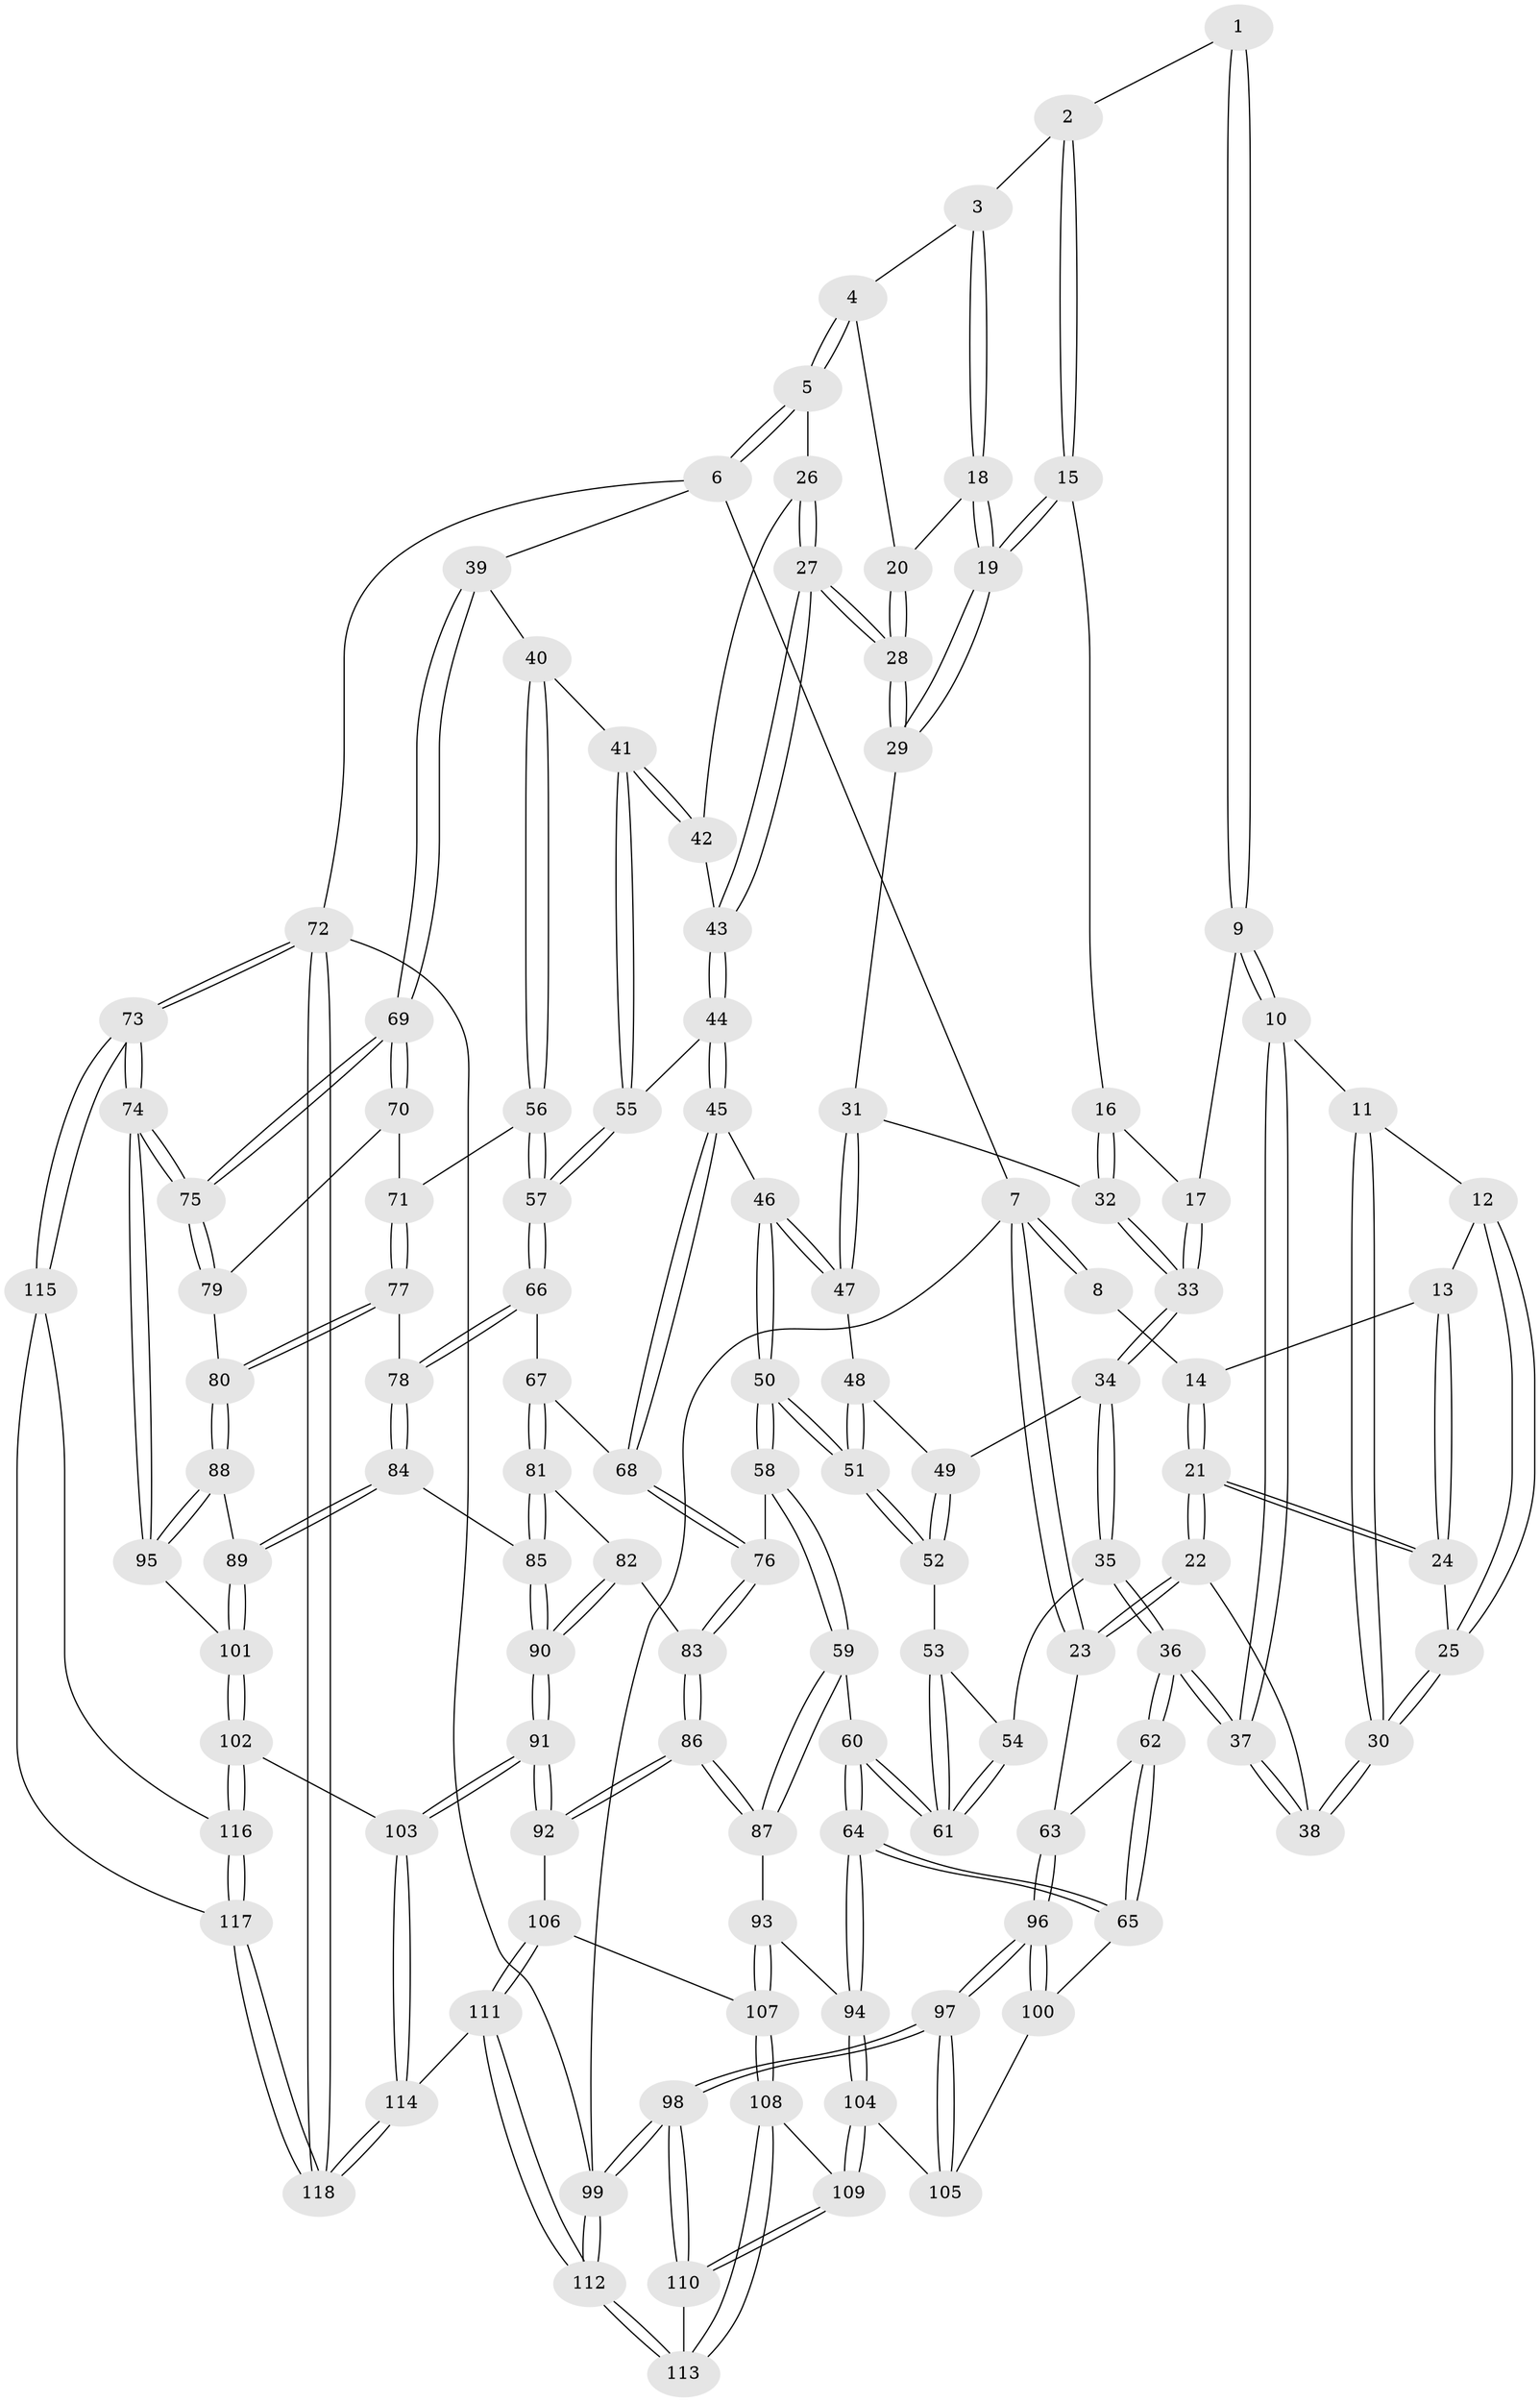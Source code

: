// Generated by graph-tools (version 1.1) at 2025/16/03/09/25 04:16:58]
// undirected, 118 vertices, 292 edges
graph export_dot {
graph [start="1"]
  node [color=gray90,style=filled];
  1 [pos="+0.24705804035175846+0"];
  2 [pos="+0.35525200283359587+0"];
  3 [pos="+0.6604410757775039+0"];
  4 [pos="+0.7128241227788357+0"];
  5 [pos="+0.9102447235194456+0"];
  6 [pos="+1+0"];
  7 [pos="+0+0"];
  8 [pos="+0+0"];
  9 [pos="+0.2235675045537626+0.09668210368472262"];
  10 [pos="+0.20954339063608246+0.11044004092406008"];
  11 [pos="+0.177169438187959+0.12182313211243942"];
  12 [pos="+0.12537393864421129+0.1203300367579305"];
  13 [pos="+0.10218792276194237+0.1099028424574464"];
  14 [pos="+0.075523429383648+0.09308437114055623"];
  15 [pos="+0.41080968064482437+0.0921938717927673"];
  16 [pos="+0.3977698990698294+0.10749918887425701"];
  17 [pos="+0.2437616811256324+0.11293438501338281"];
  18 [pos="+0.48535566717380285+0.11942230453135094"];
  19 [pos="+0.4720181644545534+0.12758189472817535"];
  20 [pos="+0.6134269194592297+0.08789962563563829"];
  21 [pos="+0+0.19500975656312897"];
  22 [pos="+0+0.2335045022774416"];
  23 [pos="+0+0.2766773830923434"];
  24 [pos="+0.08338354914061745+0.17526030359244119"];
  25 [pos="+0.1039636171463346+0.1748813699311968"];
  26 [pos="+0.7806875053049805+0.10409103117938971"];
  27 [pos="+0.6431976912270599+0.21441911146197892"];
  28 [pos="+0.6185295875883292+0.18296270060914144"];
  29 [pos="+0.49622149977547403+0.19121225727654298"];
  30 [pos="+0.13257364233996194+0.19661189307099997"];
  31 [pos="+0.49559267155142694+0.1925853075375555"];
  32 [pos="+0.3432697305418059+0.21417524703435928"];
  33 [pos="+0.33225710439271583+0.2270559943151807"];
  34 [pos="+0.33121950995624316+0.23357655970635713"];
  35 [pos="+0.2482996204747051+0.31424804714388477"];
  36 [pos="+0.20743357180846173+0.3171392240014845"];
  37 [pos="+0.19345241295695415+0.29883323098296244"];
  38 [pos="+0.1470464747881604+0.2673208021432654"];
  39 [pos="+1+0"];
  40 [pos="+0.8841934978818845+0.2762563236025095"];
  41 [pos="+0.8402772300891792+0.26935321779837285"];
  42 [pos="+0.7888701610730414+0.2025428963240108"];
  43 [pos="+0.6517149216521554+0.24597485172949224"];
  44 [pos="+0.6497483664880593+0.3127660969263011"];
  45 [pos="+0.6374663331886704+0.32338275909198033"];
  46 [pos="+0.49927215064836356+0.27190159915671414"];
  47 [pos="+0.4861416618480866+0.2621879474862055"];
  48 [pos="+0.48172059826128016+0.26428275956554714"];
  49 [pos="+0.34441847561819283+0.24132842028687496"];
  50 [pos="+0.49807740152986196+0.424720874574559"];
  51 [pos="+0.4328375285980844+0.3354147636766161"];
  52 [pos="+0.4164436924085928+0.33401852151159594"];
  53 [pos="+0.3965328133931694+0.34950122952077034"];
  54 [pos="+0.26376505761431224+0.33017279815244555"];
  55 [pos="+0.7214989984953585+0.33106732409002415"];
  56 [pos="+0.9002350701153975+0.36364938235595096"];
  57 [pos="+0.7951788318998282+0.44115681185685923"];
  58 [pos="+0.5061309858578216+0.44111852445559907"];
  59 [pos="+0.41340201149556904+0.49866530247438956"];
  60 [pos="+0.36533943814531084+0.4940282734466072"];
  61 [pos="+0.35582815604667567+0.4675356886325019"];
  62 [pos="+0.157056416348329+0.39128278317307397"];
  63 [pos="+0+0.36522739605218896"];
  64 [pos="+0.272061321798843+0.5638550590369643"];
  65 [pos="+0.1709892579099313+0.5319107666747556"];
  66 [pos="+0.7928505063514644+0.4550923009440162"];
  67 [pos="+0.6839607863698277+0.46043267140989863"];
  68 [pos="+0.6085204412749607+0.383794534196755"];
  69 [pos="+1+0.40877903622173195"];
  70 [pos="+0.9566713769594454+0.40426584174214314"];
  71 [pos="+0.9512752999158117+0.40222710146593565"];
  72 [pos="+1+1"];
  73 [pos="+1+0.8950703246980334"];
  74 [pos="+1+0.8493196508010271"];
  75 [pos="+1+0.4760470346457108"];
  76 [pos="+0.541106827758501+0.44060956185941164"];
  77 [pos="+0.8746017577574856+0.5015384400447941"];
  78 [pos="+0.798304266870907+0.47628237669114243"];
  79 [pos="+0.9437072418354128+0.5393512829804897"];
  80 [pos="+0.9251788717349025+0.5546574308743273"];
  81 [pos="+0.6746075809453259+0.5164250573950716"];
  82 [pos="+0.6144088139543232+0.5243392626171065"];
  83 [pos="+0.5670251621775572+0.4895035285409832"];
  84 [pos="+0.7675080267411666+0.5606599884974411"];
  85 [pos="+0.7352149223785474+0.5752893445976985"];
  86 [pos="+0.5354693599724188+0.638063591732472"];
  87 [pos="+0.4438817574452738+0.561522358460105"];
  88 [pos="+0.9153840273533882+0.60834305403664"];
  89 [pos="+0.8262822849786826+0.603430454258788"];
  90 [pos="+0.6437473276817459+0.7017816673068314"];
  91 [pos="+0.6190162809129398+0.7626119210560807"];
  92 [pos="+0.593563735823077+0.7513791332262711"];
  93 [pos="+0.41311473516477404+0.64018558429697"];
  94 [pos="+0.28362971418210564+0.6161998559647293"];
  95 [pos="+0.9897707591211846+0.7340417951031603"];
  96 [pos="+0+0.5946344853273123"];
  97 [pos="+0+1"];
  98 [pos="+0+1"];
  99 [pos="+0+1"];
  100 [pos="+0.143037807026872+0.5481191925144869"];
  101 [pos="+0.7753769896380072+0.7909304000556195"];
  102 [pos="+0.7221472870996064+0.8195433173401837"];
  103 [pos="+0.6321243977598399+0.7817109936769616"];
  104 [pos="+0.2852494092202769+0.7127799071583851"];
  105 [pos="+0.13935554697382013+0.70531204411996"];
  106 [pos="+0.4556074457319014+0.7536063865672116"];
  107 [pos="+0.4457799540675169+0.7520680975598457"];
  108 [pos="+0.33718910100024213+0.7679565391179578"];
  109 [pos="+0.29061994400768354+0.723575668593746"];
  110 [pos="+0+1"];
  111 [pos="+0.37853348040000373+1"];
  112 [pos="+0.31173859330703374+1"];
  113 [pos="+0.33352256772112165+0.7833678625244358"];
  114 [pos="+0.4306624223826038+1"];
  115 [pos="+0.9032108721183253+0.8896861314542236"];
  116 [pos="+0.7380719303794729+0.8556683121404113"];
  117 [pos="+0.8140503764240385+1"];
  118 [pos="+0.8592628072442505+1"];
  1 -- 2;
  1 -- 9;
  1 -- 9;
  2 -- 3;
  2 -- 15;
  2 -- 15;
  3 -- 4;
  3 -- 18;
  3 -- 18;
  4 -- 5;
  4 -- 5;
  4 -- 20;
  5 -- 6;
  5 -- 6;
  5 -- 26;
  6 -- 7;
  6 -- 39;
  6 -- 72;
  7 -- 8;
  7 -- 8;
  7 -- 23;
  7 -- 23;
  7 -- 99;
  8 -- 14;
  9 -- 10;
  9 -- 10;
  9 -- 17;
  10 -- 11;
  10 -- 37;
  10 -- 37;
  11 -- 12;
  11 -- 30;
  11 -- 30;
  12 -- 13;
  12 -- 25;
  12 -- 25;
  13 -- 14;
  13 -- 24;
  13 -- 24;
  14 -- 21;
  14 -- 21;
  15 -- 16;
  15 -- 19;
  15 -- 19;
  16 -- 17;
  16 -- 32;
  16 -- 32;
  17 -- 33;
  17 -- 33;
  18 -- 19;
  18 -- 19;
  18 -- 20;
  19 -- 29;
  19 -- 29;
  20 -- 28;
  20 -- 28;
  21 -- 22;
  21 -- 22;
  21 -- 24;
  21 -- 24;
  22 -- 23;
  22 -- 23;
  22 -- 38;
  23 -- 63;
  24 -- 25;
  25 -- 30;
  25 -- 30;
  26 -- 27;
  26 -- 27;
  26 -- 42;
  27 -- 28;
  27 -- 28;
  27 -- 43;
  27 -- 43;
  28 -- 29;
  28 -- 29;
  29 -- 31;
  30 -- 38;
  30 -- 38;
  31 -- 32;
  31 -- 47;
  31 -- 47;
  32 -- 33;
  32 -- 33;
  33 -- 34;
  33 -- 34;
  34 -- 35;
  34 -- 35;
  34 -- 49;
  35 -- 36;
  35 -- 36;
  35 -- 54;
  36 -- 37;
  36 -- 37;
  36 -- 62;
  36 -- 62;
  37 -- 38;
  37 -- 38;
  39 -- 40;
  39 -- 69;
  39 -- 69;
  40 -- 41;
  40 -- 56;
  40 -- 56;
  41 -- 42;
  41 -- 42;
  41 -- 55;
  41 -- 55;
  42 -- 43;
  43 -- 44;
  43 -- 44;
  44 -- 45;
  44 -- 45;
  44 -- 55;
  45 -- 46;
  45 -- 68;
  45 -- 68;
  46 -- 47;
  46 -- 47;
  46 -- 50;
  46 -- 50;
  47 -- 48;
  48 -- 49;
  48 -- 51;
  48 -- 51;
  49 -- 52;
  49 -- 52;
  50 -- 51;
  50 -- 51;
  50 -- 58;
  50 -- 58;
  51 -- 52;
  51 -- 52;
  52 -- 53;
  53 -- 54;
  53 -- 61;
  53 -- 61;
  54 -- 61;
  54 -- 61;
  55 -- 57;
  55 -- 57;
  56 -- 57;
  56 -- 57;
  56 -- 71;
  57 -- 66;
  57 -- 66;
  58 -- 59;
  58 -- 59;
  58 -- 76;
  59 -- 60;
  59 -- 87;
  59 -- 87;
  60 -- 61;
  60 -- 61;
  60 -- 64;
  60 -- 64;
  62 -- 63;
  62 -- 65;
  62 -- 65;
  63 -- 96;
  63 -- 96;
  64 -- 65;
  64 -- 65;
  64 -- 94;
  64 -- 94;
  65 -- 100;
  66 -- 67;
  66 -- 78;
  66 -- 78;
  67 -- 68;
  67 -- 81;
  67 -- 81;
  68 -- 76;
  68 -- 76;
  69 -- 70;
  69 -- 70;
  69 -- 75;
  69 -- 75;
  70 -- 71;
  70 -- 79;
  71 -- 77;
  71 -- 77;
  72 -- 73;
  72 -- 73;
  72 -- 118;
  72 -- 118;
  72 -- 99;
  73 -- 74;
  73 -- 74;
  73 -- 115;
  73 -- 115;
  74 -- 75;
  74 -- 75;
  74 -- 95;
  74 -- 95;
  75 -- 79;
  75 -- 79;
  76 -- 83;
  76 -- 83;
  77 -- 78;
  77 -- 80;
  77 -- 80;
  78 -- 84;
  78 -- 84;
  79 -- 80;
  80 -- 88;
  80 -- 88;
  81 -- 82;
  81 -- 85;
  81 -- 85;
  82 -- 83;
  82 -- 90;
  82 -- 90;
  83 -- 86;
  83 -- 86;
  84 -- 85;
  84 -- 89;
  84 -- 89;
  85 -- 90;
  85 -- 90;
  86 -- 87;
  86 -- 87;
  86 -- 92;
  86 -- 92;
  87 -- 93;
  88 -- 89;
  88 -- 95;
  88 -- 95;
  89 -- 101;
  89 -- 101;
  90 -- 91;
  90 -- 91;
  91 -- 92;
  91 -- 92;
  91 -- 103;
  91 -- 103;
  92 -- 106;
  93 -- 94;
  93 -- 107;
  93 -- 107;
  94 -- 104;
  94 -- 104;
  95 -- 101;
  96 -- 97;
  96 -- 97;
  96 -- 100;
  96 -- 100;
  97 -- 98;
  97 -- 98;
  97 -- 105;
  97 -- 105;
  98 -- 99;
  98 -- 99;
  98 -- 110;
  98 -- 110;
  99 -- 112;
  99 -- 112;
  100 -- 105;
  101 -- 102;
  101 -- 102;
  102 -- 103;
  102 -- 116;
  102 -- 116;
  103 -- 114;
  103 -- 114;
  104 -- 105;
  104 -- 109;
  104 -- 109;
  106 -- 107;
  106 -- 111;
  106 -- 111;
  107 -- 108;
  107 -- 108;
  108 -- 109;
  108 -- 113;
  108 -- 113;
  109 -- 110;
  109 -- 110;
  110 -- 113;
  111 -- 112;
  111 -- 112;
  111 -- 114;
  112 -- 113;
  112 -- 113;
  114 -- 118;
  114 -- 118;
  115 -- 116;
  115 -- 117;
  116 -- 117;
  116 -- 117;
  117 -- 118;
  117 -- 118;
}
